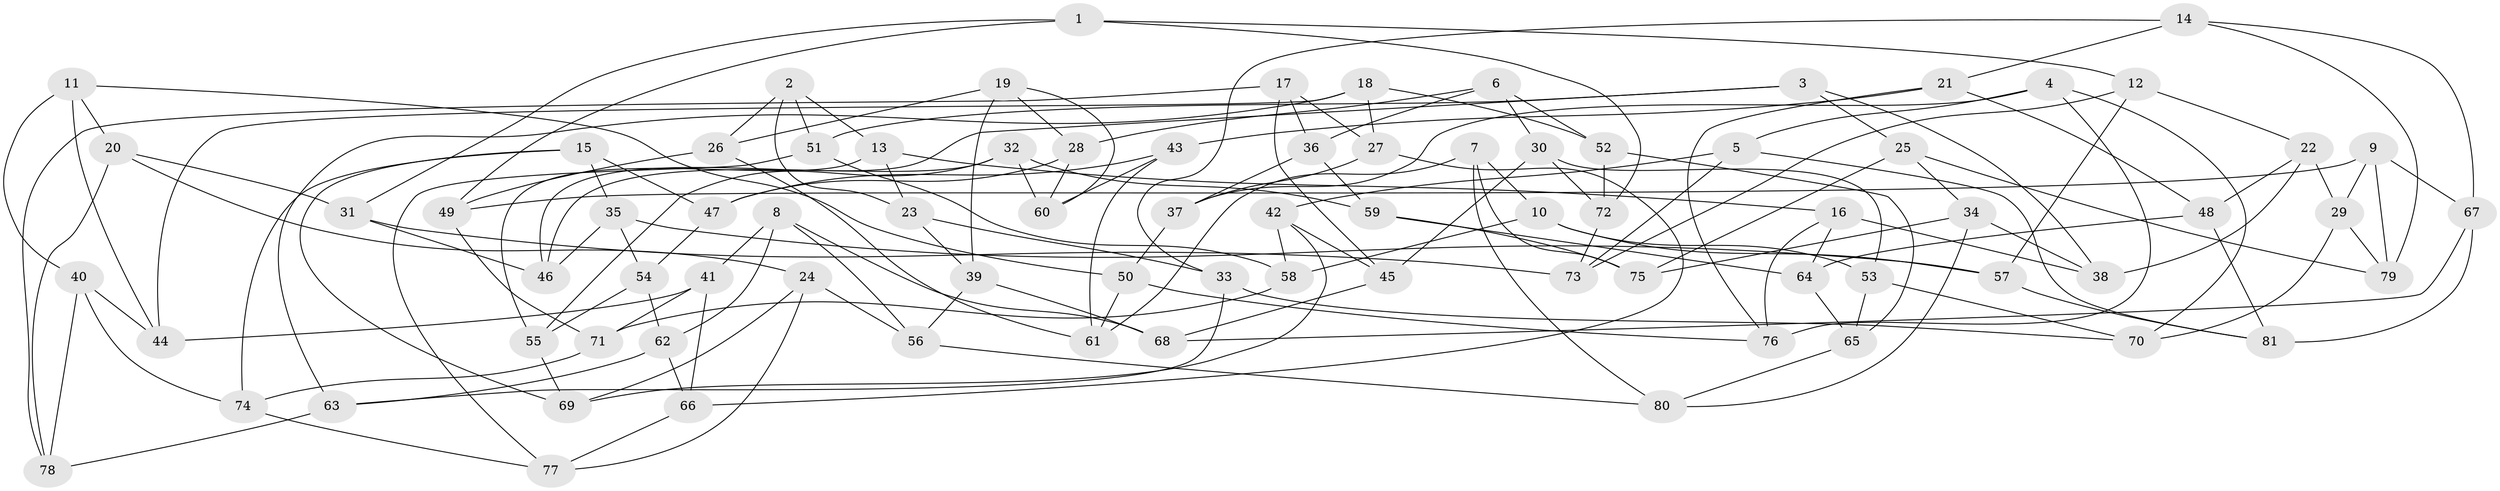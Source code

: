 // coarse degree distribution, {9: 0.041666666666666664, 5: 0.10416666666666667, 4: 0.5208333333333334, 6: 0.1875, 7: 0.020833333333333332, 8: 0.0625, 10: 0.020833333333333332, 3: 0.041666666666666664}
// Generated by graph-tools (version 1.1) at 2025/20/03/04/25 18:20:57]
// undirected, 81 vertices, 162 edges
graph export_dot {
graph [start="1"]
  node [color=gray90,style=filled];
  1;
  2;
  3;
  4;
  5;
  6;
  7;
  8;
  9;
  10;
  11;
  12;
  13;
  14;
  15;
  16;
  17;
  18;
  19;
  20;
  21;
  22;
  23;
  24;
  25;
  26;
  27;
  28;
  29;
  30;
  31;
  32;
  33;
  34;
  35;
  36;
  37;
  38;
  39;
  40;
  41;
  42;
  43;
  44;
  45;
  46;
  47;
  48;
  49;
  50;
  51;
  52;
  53;
  54;
  55;
  56;
  57;
  58;
  59;
  60;
  61;
  62;
  63;
  64;
  65;
  66;
  67;
  68;
  69;
  70;
  71;
  72;
  73;
  74;
  75;
  76;
  77;
  78;
  79;
  80;
  81;
  1 -- 31;
  1 -- 72;
  1 -- 49;
  1 -- 12;
  2 -- 23;
  2 -- 13;
  2 -- 51;
  2 -- 26;
  3 -- 46;
  3 -- 38;
  3 -- 51;
  3 -- 25;
  4 -- 5;
  4 -- 70;
  4 -- 76;
  4 -- 37;
  5 -- 42;
  5 -- 73;
  5 -- 81;
  6 -- 36;
  6 -- 52;
  6 -- 30;
  6 -- 28;
  7 -- 61;
  7 -- 10;
  7 -- 80;
  7 -- 75;
  8 -- 41;
  8 -- 56;
  8 -- 62;
  8 -- 68;
  9 -- 29;
  9 -- 49;
  9 -- 67;
  9 -- 79;
  10 -- 58;
  10 -- 53;
  10 -- 57;
  11 -- 44;
  11 -- 50;
  11 -- 40;
  11 -- 20;
  12 -- 22;
  12 -- 57;
  12 -- 73;
  13 -- 55;
  13 -- 16;
  13 -- 23;
  14 -- 21;
  14 -- 79;
  14 -- 33;
  14 -- 67;
  15 -- 69;
  15 -- 47;
  15 -- 74;
  15 -- 35;
  16 -- 76;
  16 -- 38;
  16 -- 64;
  17 -- 45;
  17 -- 78;
  17 -- 36;
  17 -- 27;
  18 -- 52;
  18 -- 63;
  18 -- 44;
  18 -- 27;
  19 -- 26;
  19 -- 28;
  19 -- 60;
  19 -- 39;
  20 -- 78;
  20 -- 24;
  20 -- 31;
  21 -- 43;
  21 -- 48;
  21 -- 76;
  22 -- 29;
  22 -- 48;
  22 -- 38;
  23 -- 33;
  23 -- 39;
  24 -- 56;
  24 -- 77;
  24 -- 69;
  25 -- 79;
  25 -- 34;
  25 -- 75;
  26 -- 61;
  26 -- 49;
  27 -- 66;
  27 -- 37;
  28 -- 60;
  28 -- 47;
  29 -- 70;
  29 -- 79;
  30 -- 45;
  30 -- 72;
  30 -- 53;
  31 -- 46;
  31 -- 73;
  32 -- 46;
  32 -- 55;
  32 -- 60;
  32 -- 59;
  33 -- 70;
  33 -- 63;
  34 -- 75;
  34 -- 80;
  34 -- 38;
  35 -- 46;
  35 -- 57;
  35 -- 54;
  36 -- 59;
  36 -- 37;
  37 -- 50;
  39 -- 68;
  39 -- 56;
  40 -- 44;
  40 -- 74;
  40 -- 78;
  41 -- 44;
  41 -- 66;
  41 -- 71;
  42 -- 58;
  42 -- 45;
  42 -- 69;
  43 -- 61;
  43 -- 60;
  43 -- 47;
  45 -- 68;
  47 -- 54;
  48 -- 64;
  48 -- 81;
  49 -- 71;
  50 -- 61;
  50 -- 76;
  51 -- 77;
  51 -- 58;
  52 -- 72;
  52 -- 65;
  53 -- 65;
  53 -- 70;
  54 -- 62;
  54 -- 55;
  55 -- 69;
  56 -- 80;
  57 -- 81;
  58 -- 71;
  59 -- 75;
  59 -- 64;
  62 -- 66;
  62 -- 63;
  63 -- 78;
  64 -- 65;
  65 -- 80;
  66 -- 77;
  67 -- 68;
  67 -- 81;
  71 -- 74;
  72 -- 73;
  74 -- 77;
}
